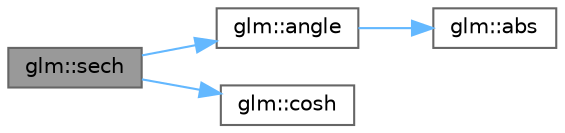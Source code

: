digraph "glm::sech"
{
 // LATEX_PDF_SIZE
  bgcolor="transparent";
  edge [fontname=Helvetica,fontsize=10,labelfontname=Helvetica,labelfontsize=10];
  node [fontname=Helvetica,fontsize=10,shape=box,height=0.2,width=0.4];
  rankdir="LR";
  Node1 [id="Node000001",label="glm::sech",height=0.2,width=0.4,color="gray40", fillcolor="grey60", style="filled", fontcolor="black",tooltip=" "];
  Node1 -> Node2 [id="edge7_Node000001_Node000002",color="steelblue1",style="solid",tooltip=" "];
  Node2 [id="Node000002",label="glm::angle",height=0.2,width=0.4,color="grey40", fillcolor="white", style="filled",URL="$group__ext__quaternion__trigonometric.html#ga8aa248b31d5ade470c87304df5eb7bd8",tooltip=" "];
  Node2 -> Node3 [id="edge8_Node000002_Node000003",color="steelblue1",style="solid",tooltip=" "];
  Node3 [id="Node000003",label="glm::abs",height=0.2,width=0.4,color="grey40", fillcolor="white", style="filled",URL="$group__core__func__common.html#ga439e60a72eadecfeda2df5449c613a64",tooltip=" "];
  Node1 -> Node4 [id="edge9_Node000001_Node000004",color="steelblue1",style="solid",tooltip=" "];
  Node4 [id="Node000004",label="glm::cosh",height=0.2,width=0.4,color="grey40", fillcolor="white", style="filled",URL="$group__core__func__trigonometric.html#gadc7baaf1f2e79f0883c7ead8abb3040e",tooltip=" "];
}
